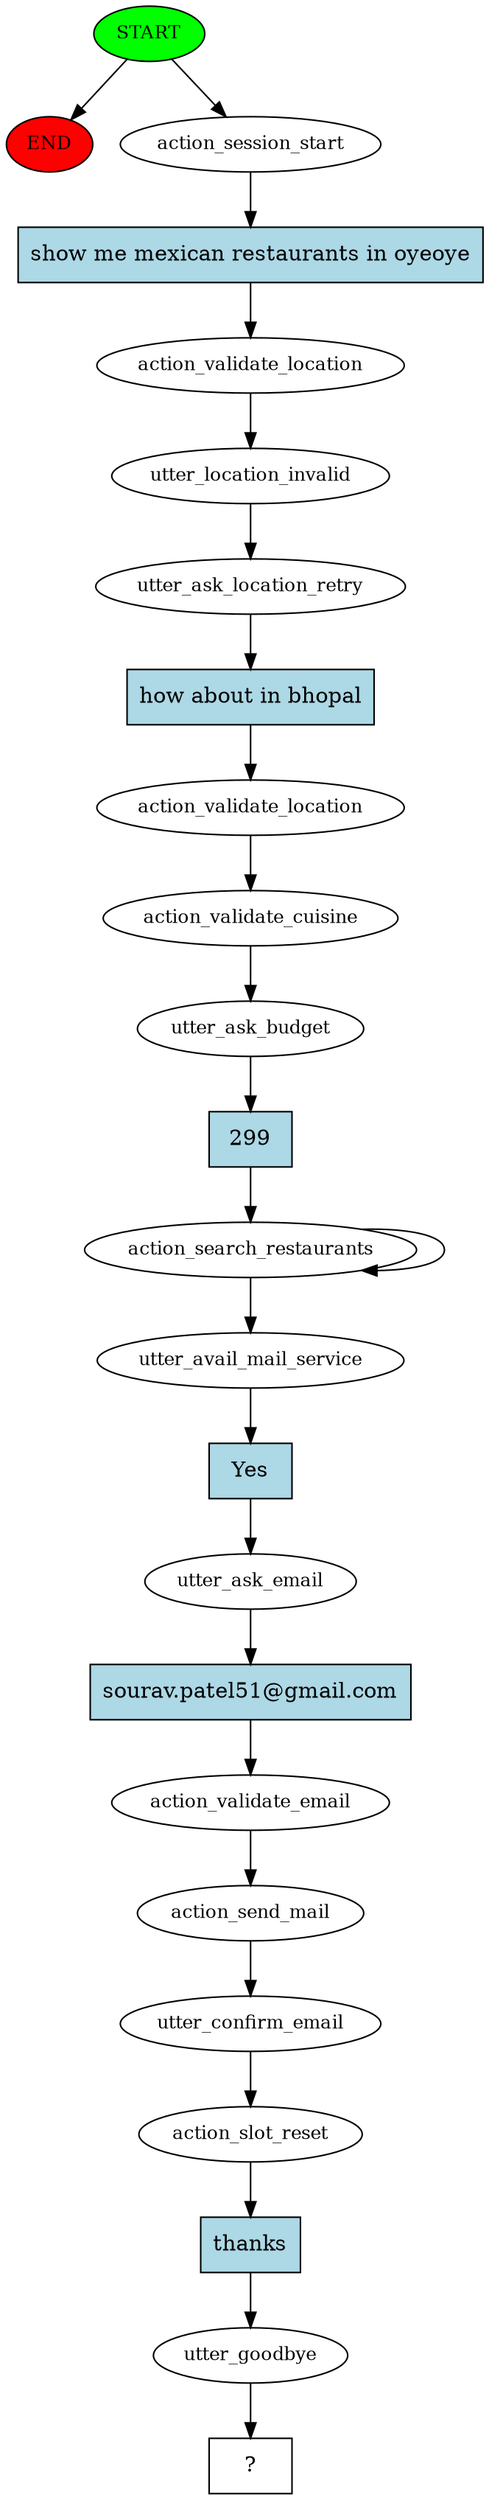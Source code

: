 digraph  {
0 [class="start active", fillcolor=green, fontsize=12, label=START, style=filled];
"-1" [class=end, fillcolor=red, fontsize=12, label=END, style=filled];
1 [class=active, fontsize=12, label=action_session_start];
2 [class=active, fontsize=12, label=action_validate_location];
3 [class=active, fontsize=12, label=utter_location_invalid];
4 [class=active, fontsize=12, label=utter_ask_location_retry];
5 [class=active, fontsize=12, label=action_validate_location];
6 [class=active, fontsize=12, label=action_validate_cuisine];
7 [class=active, fontsize=12, label=utter_ask_budget];
8 [class=active, fontsize=12, label=action_search_restaurants];
17 [class=active, fontsize=12, label=utter_avail_mail_service];
18 [class=active, fontsize=12, label=utter_ask_email];
19 [class=active, fontsize=12, label=action_validate_email];
20 [class=active, fontsize=12, label=action_send_mail];
21 [class=active, fontsize=12, label=utter_confirm_email];
22 [class=active, fontsize=12, label=action_slot_reset];
23 [class=active, fontsize=12, label=utter_goodbye];
24 [class="intent dashed active", label="  ?  ", shape=rect];
25 [class="intent active", fillcolor=lightblue, label="show me mexican restaurants in oyeoye", shape=rect, style=filled];
26 [class="intent active", fillcolor=lightblue, label="how about in bhopal", shape=rect, style=filled];
27 [class="intent active", fillcolor=lightblue, label=299, shape=rect, style=filled];
28 [class="intent active", fillcolor=lightblue, label=Yes, shape=rect, style=filled];
29 [class="intent active", fillcolor=lightblue, label="sourav.patel51@gmail.com", shape=rect, style=filled];
30 [class="intent active", fillcolor=lightblue, label=thanks, shape=rect, style=filled];
0 -> "-1"  [class="", key=NONE, label=""];
0 -> 1  [class=active, key=NONE, label=""];
1 -> 25  [class=active, key=0];
2 -> 3  [class=active, key=NONE, label=""];
3 -> 4  [class=active, key=NONE, label=""];
4 -> 26  [class=active, key=0];
5 -> 6  [class=active, key=NONE, label=""];
6 -> 7  [class=active, key=NONE, label=""];
7 -> 27  [class=active, key=0];
8 -> 8  [class=active, key=NONE, label=""];
8 -> 17  [class=active, key=NONE, label=""];
17 -> 28  [class=active, key=0];
18 -> 29  [class=active, key=0];
19 -> 20  [class=active, key=NONE, label=""];
20 -> 21  [class=active, key=NONE, label=""];
21 -> 22  [class=active, key=NONE, label=""];
22 -> 30  [class=active, key=0];
23 -> 24  [class=active, key=NONE, label=""];
25 -> 2  [class=active, key=0];
26 -> 5  [class=active, key=0];
27 -> 8  [class=active, key=0];
28 -> 18  [class=active, key=0];
29 -> 19  [class=active, key=0];
30 -> 23  [class=active, key=0];
}
